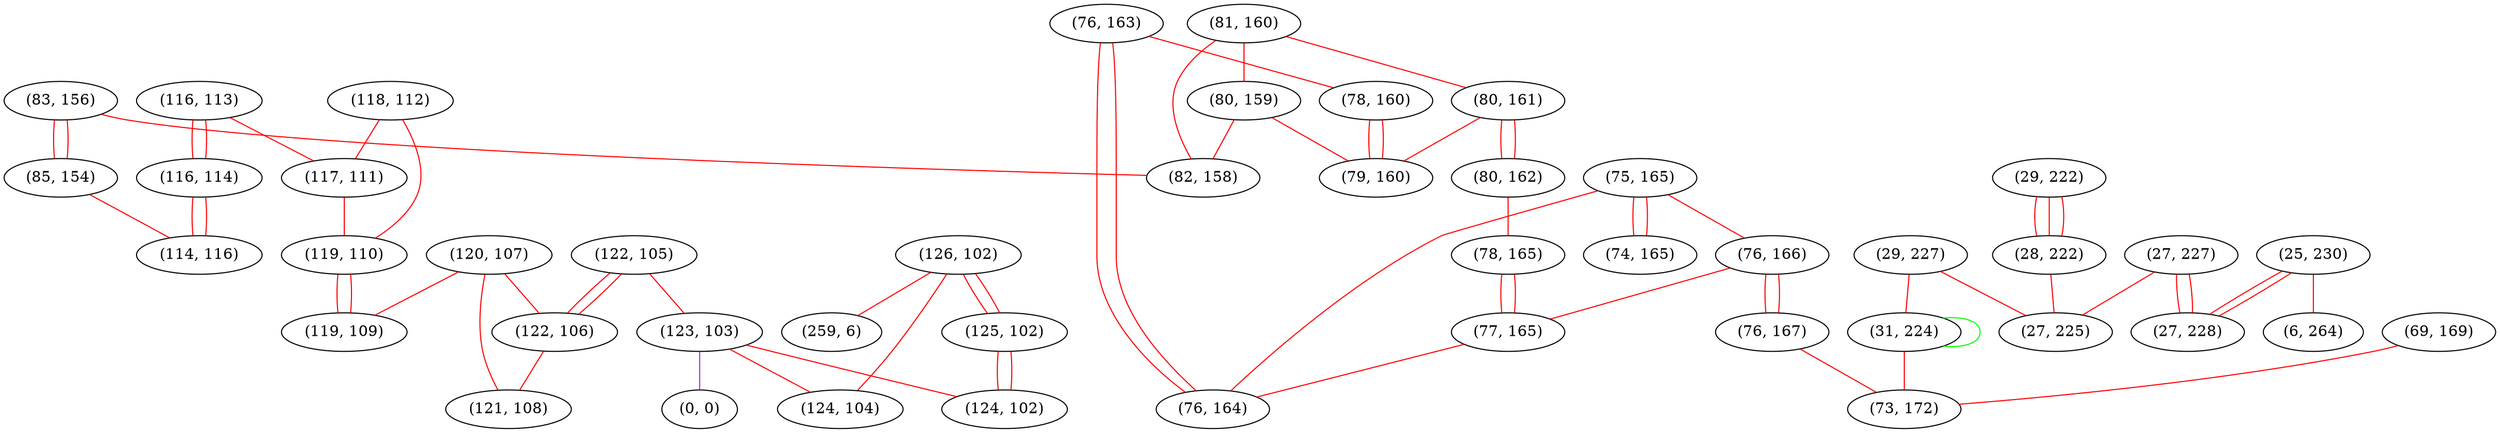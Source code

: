 graph "" {
"(83, 156)";
"(75, 165)";
"(29, 222)";
"(81, 160)";
"(25, 230)";
"(76, 166)";
"(122, 105)";
"(118, 112)";
"(80, 161)";
"(85, 154)";
"(120, 107)";
"(116, 113)";
"(27, 227)";
"(76, 163)";
"(126, 102)";
"(125, 102)";
"(69, 169)";
"(80, 159)";
"(76, 167)";
"(80, 162)";
"(123, 103)";
"(78, 160)";
"(259, 6)";
"(122, 106)";
"(116, 114)";
"(74, 165)";
"(0, 0)";
"(78, 165)";
"(117, 111)";
"(79, 160)";
"(77, 165)";
"(121, 108)";
"(124, 104)";
"(119, 110)";
"(76, 164)";
"(29, 227)";
"(82, 158)";
"(31, 224)";
"(73, 172)";
"(28, 222)";
"(27, 225)";
"(6, 264)";
"(124, 102)";
"(27, 228)";
"(119, 109)";
"(114, 116)";
"(83, 156)" -- "(82, 158)"  [color=red, key=0, weight=1];
"(83, 156)" -- "(85, 154)"  [color=red, key=0, weight=1];
"(83, 156)" -- "(85, 154)"  [color=red, key=1, weight=1];
"(75, 165)" -- "(74, 165)"  [color=red, key=0, weight=1];
"(75, 165)" -- "(74, 165)"  [color=red, key=1, weight=1];
"(75, 165)" -- "(76, 164)"  [color=red, key=0, weight=1];
"(75, 165)" -- "(76, 166)"  [color=red, key=0, weight=1];
"(29, 222)" -- "(28, 222)"  [color=red, key=0, weight=1];
"(29, 222)" -- "(28, 222)"  [color=red, key=1, weight=1];
"(29, 222)" -- "(28, 222)"  [color=red, key=2, weight=1];
"(81, 160)" -- "(80, 161)"  [color=red, key=0, weight=1];
"(81, 160)" -- "(82, 158)"  [color=red, key=0, weight=1];
"(81, 160)" -- "(80, 159)"  [color=red, key=0, weight=1];
"(25, 230)" -- "(27, 228)"  [color=red, key=0, weight=1];
"(25, 230)" -- "(27, 228)"  [color=red, key=1, weight=1];
"(25, 230)" -- "(6, 264)"  [color=red, key=0, weight=1];
"(76, 166)" -- "(76, 167)"  [color=red, key=0, weight=1];
"(76, 166)" -- "(76, 167)"  [color=red, key=1, weight=1];
"(76, 166)" -- "(77, 165)"  [color=red, key=0, weight=1];
"(122, 105)" -- "(123, 103)"  [color=red, key=0, weight=1];
"(122, 105)" -- "(122, 106)"  [color=red, key=0, weight=1];
"(122, 105)" -- "(122, 106)"  [color=red, key=1, weight=1];
"(118, 112)" -- "(119, 110)"  [color=red, key=0, weight=1];
"(118, 112)" -- "(117, 111)"  [color=red, key=0, weight=1];
"(80, 161)" -- "(79, 160)"  [color=red, key=0, weight=1];
"(80, 161)" -- "(80, 162)"  [color=red, key=0, weight=1];
"(80, 161)" -- "(80, 162)"  [color=red, key=1, weight=1];
"(85, 154)" -- "(114, 116)"  [color=red, key=0, weight=1];
"(120, 107)" -- "(119, 109)"  [color=red, key=0, weight=1];
"(120, 107)" -- "(121, 108)"  [color=red, key=0, weight=1];
"(120, 107)" -- "(122, 106)"  [color=red, key=0, weight=1];
"(116, 113)" -- "(116, 114)"  [color=red, key=0, weight=1];
"(116, 113)" -- "(116, 114)"  [color=red, key=1, weight=1];
"(116, 113)" -- "(117, 111)"  [color=red, key=0, weight=1];
"(27, 227)" -- "(27, 225)"  [color=red, key=0, weight=1];
"(27, 227)" -- "(27, 228)"  [color=red, key=0, weight=1];
"(27, 227)" -- "(27, 228)"  [color=red, key=1, weight=1];
"(76, 163)" -- "(76, 164)"  [color=red, key=0, weight=1];
"(76, 163)" -- "(76, 164)"  [color=red, key=1, weight=1];
"(76, 163)" -- "(78, 160)"  [color=red, key=0, weight=1];
"(126, 102)" -- "(125, 102)"  [color=red, key=0, weight=1];
"(126, 102)" -- "(125, 102)"  [color=red, key=1, weight=1];
"(126, 102)" -- "(259, 6)"  [color=red, key=0, weight=1];
"(126, 102)" -- "(124, 104)"  [color=red, key=0, weight=1];
"(125, 102)" -- "(124, 102)"  [color=red, key=0, weight=1];
"(125, 102)" -- "(124, 102)"  [color=red, key=1, weight=1];
"(69, 169)" -- "(73, 172)"  [color=red, key=0, weight=1];
"(80, 159)" -- "(82, 158)"  [color=red, key=0, weight=1];
"(80, 159)" -- "(79, 160)"  [color=red, key=0, weight=1];
"(76, 167)" -- "(73, 172)"  [color=red, key=0, weight=1];
"(80, 162)" -- "(78, 165)"  [color=red, key=0, weight=1];
"(123, 103)" -- "(0, 0)"  [color=purple, key=0, weight=4];
"(123, 103)" -- "(124, 102)"  [color=red, key=0, weight=1];
"(123, 103)" -- "(124, 104)"  [color=red, key=0, weight=1];
"(78, 160)" -- "(79, 160)"  [color=red, key=0, weight=1];
"(78, 160)" -- "(79, 160)"  [color=red, key=1, weight=1];
"(122, 106)" -- "(121, 108)"  [color=red, key=0, weight=1];
"(116, 114)" -- "(114, 116)"  [color=red, key=0, weight=1];
"(116, 114)" -- "(114, 116)"  [color=red, key=1, weight=1];
"(78, 165)" -- "(77, 165)"  [color=red, key=0, weight=1];
"(78, 165)" -- "(77, 165)"  [color=red, key=1, weight=1];
"(117, 111)" -- "(119, 110)"  [color=red, key=0, weight=1];
"(77, 165)" -- "(76, 164)"  [color=red, key=0, weight=1];
"(119, 110)" -- "(119, 109)"  [color=red, key=0, weight=1];
"(119, 110)" -- "(119, 109)"  [color=red, key=1, weight=1];
"(29, 227)" -- "(27, 225)"  [color=red, key=0, weight=1];
"(29, 227)" -- "(31, 224)"  [color=red, key=0, weight=1];
"(31, 224)" -- "(31, 224)"  [color=green, key=0, weight=2];
"(31, 224)" -- "(73, 172)"  [color=red, key=0, weight=1];
"(28, 222)" -- "(27, 225)"  [color=red, key=0, weight=1];
}
